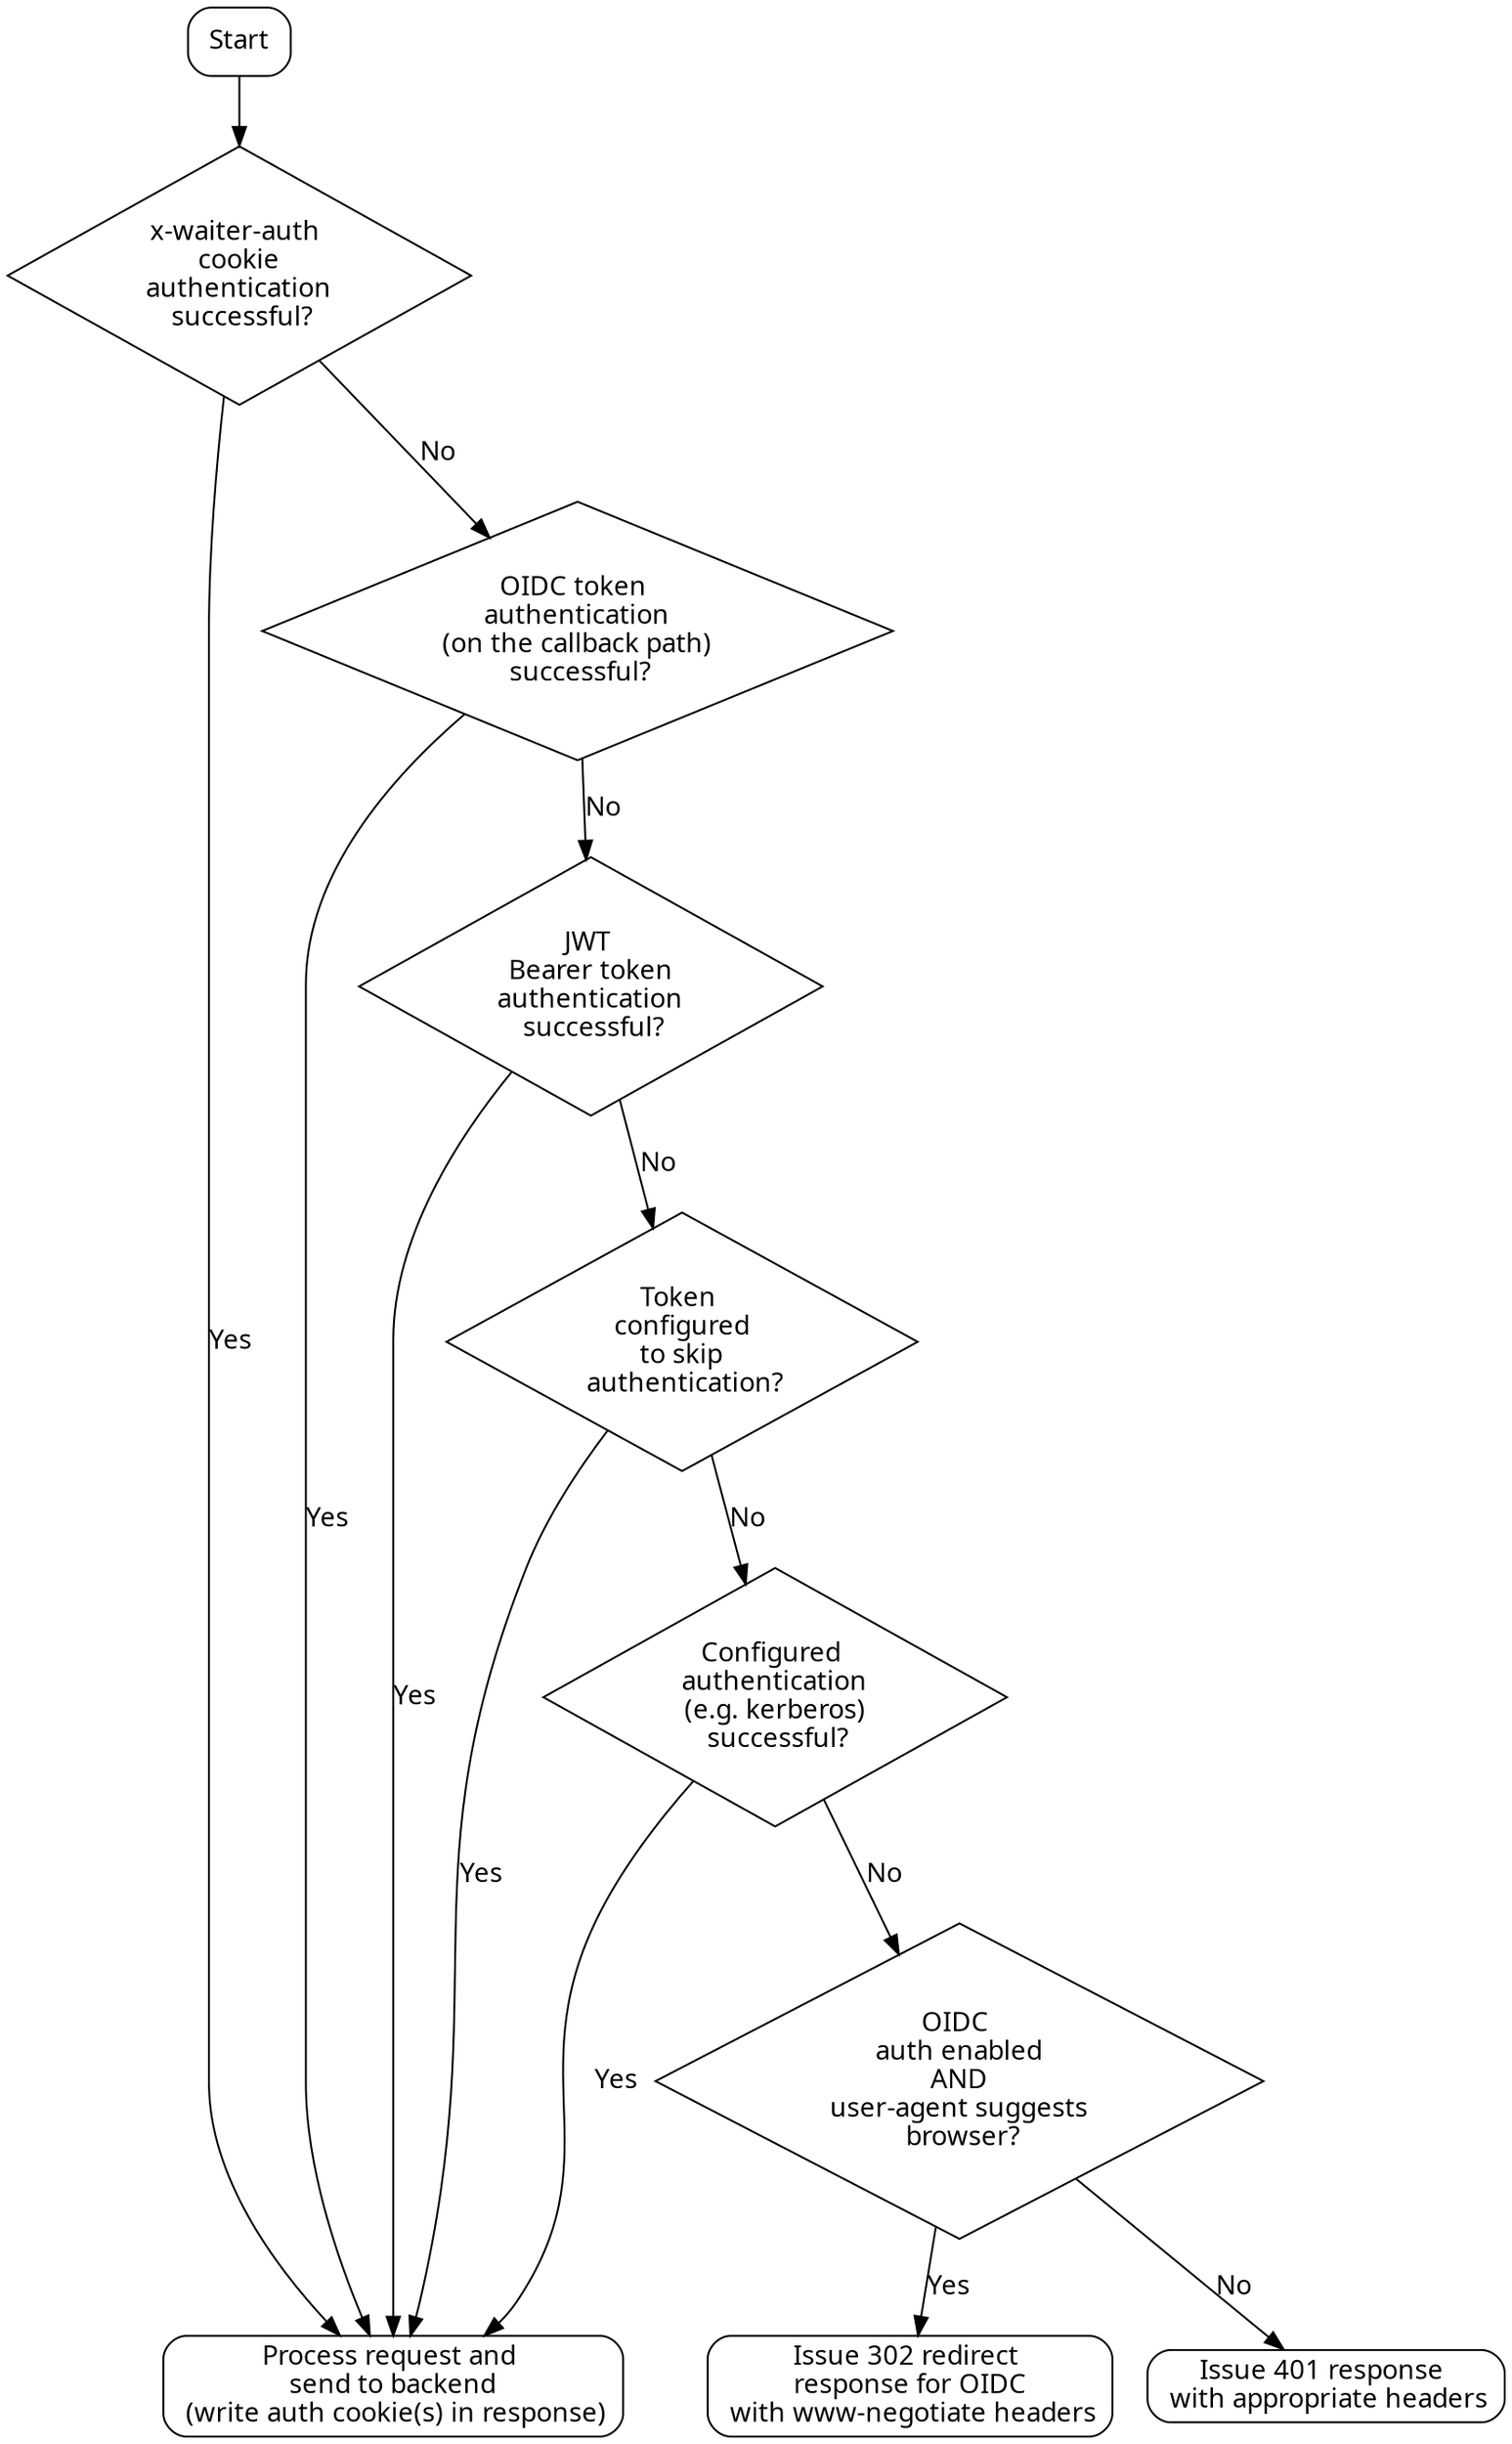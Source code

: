 digraph WaiterAuthenticationFlowchart {

  node [fontname = "Handlee"];
  edge [fontname = "Handlee"];

  start [
    label = "Start";
    shape = rect;
    style = "rounded";
  ];

  auth_success [
    label = "Process request and \n send to backend \n (write auth cookie(s) in response)";
    shape = rect;
    style = "rounded";
  ];
  respond_302 [
    label = "Issue 302 redirect \n response for OIDC \n with www-negotiate headers";
    shape = rect;
    style = "rounded";
  ];
  respond_401 [
    label = "Issue 401 response \n with appropriate headers";
    shape = rect;
    style = "rounded";
  ];
  {
    rank=same;
    auth_success; respond_302; respond_401;
  }

  waiter_auth_cookie [
    label = "x-waiter-auth \n cookie \n authentication \n successful?";
    shape = diamond;
  ];

  oidc_auth [
    label = "OIDC token \n authentication \n (on the callback path) \n successful?";
    shape = diamond;
  ];

  jwt_auth [
    label = "JWT \n Bearer token \n authentication \n successful?";
    shape = diamond;
  ];

  skip_auth [
    label = "Token \n configured \n to skip \n authentication?";
    shape = diamond;
  ];

  configured_auth [
    label = "Configured \n authentication \n (e.g. kerberos) \n successful?";
    shape = diamond;
  ];

  browser [
    label = "OIDC \n auth enabled \n AND \n user-agent suggests \n browser?";
    shape = diamond;
  ];

  start -> waiter_auth_cookie;
  waiter_auth_cookie -> oidc_auth [ label = "No" ];
  waiter_auth_cookie -> auth_success [ label = "Yes" ];
  oidc_auth -> jwt_auth [ label = "No" ];
  oidc_auth -> auth_success [ label = "Yes" ];
  jwt_auth -> skip_auth [ label = "No" ];
  jwt_auth -> auth_success [ label = "Yes" ];
  skip_auth -> configured_auth [ label = "No" ];
  skip_auth -> auth_success [ label = "Yes" ];
  configured_auth -> browser [ label = "No" ];
  configured_auth -> auth_success [ label = "Yes" ];
  browser -> respond_401 [ label = "No" ];
  browser -> respond_302 [ label = "Yes" ];
}